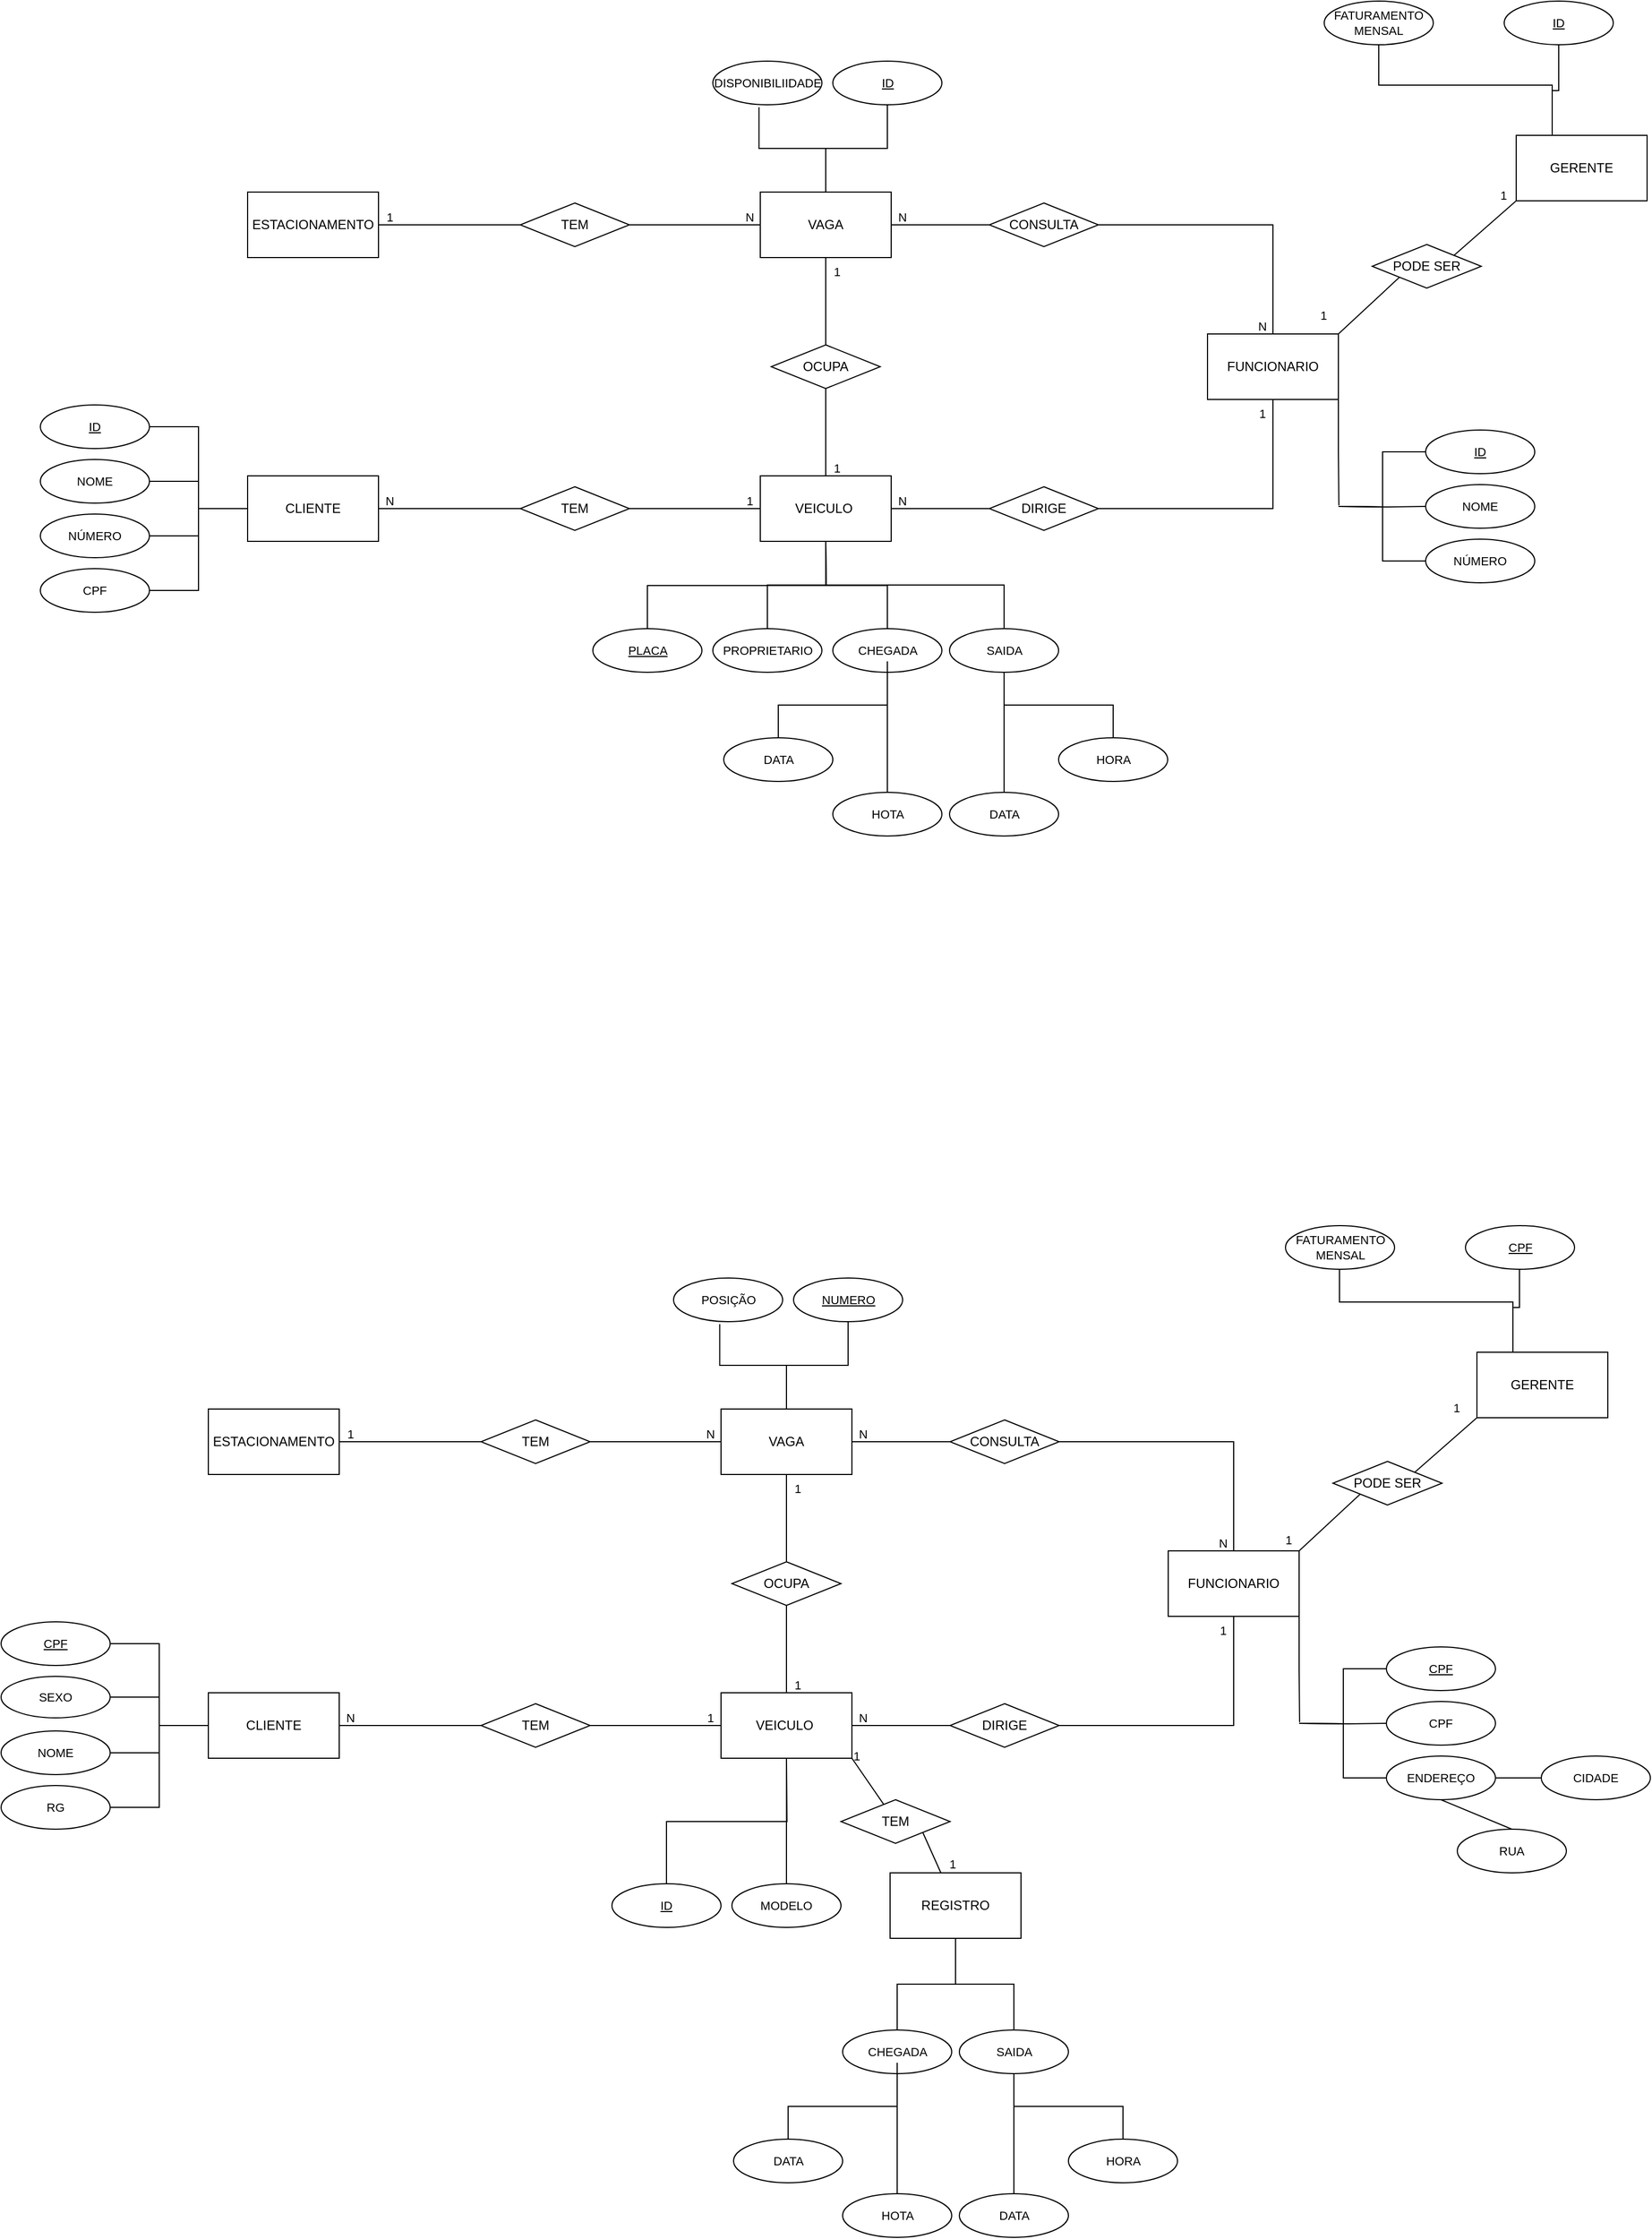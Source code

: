 <mxfile version="21.6.5" type="device">
  <diagram name="Página-1" id="GnavZgZutR4Cmr_DWngg">
    <mxGraphModel dx="1909" dy="1129" grid="1" gridSize="11" guides="1" tooltips="1" connect="1" arrows="1" fold="1" page="1" pageScale="1" pageWidth="1654" pageHeight="1169" math="0" shadow="0">
      <root>
        <mxCell id="0" />
        <mxCell id="1" parent="0" />
        <mxCell id="G4NPPSlctF6GQNJt1KWF-38" style="edgeStyle=orthogonalEdgeStyle;shape=connector;rounded=0;orthogonalLoop=1;jettySize=auto;html=1;labelBackgroundColor=default;strokeColor=default;fontFamily=Helvetica;fontSize=11;fontColor=default;endArrow=none;endFill=0;" edge="1" parent="1" source="G4NPPSlctF6GQNJt1KWF-1" target="G4NPPSlctF6GQNJt1KWF-8">
          <mxGeometry relative="1" as="geometry" />
        </mxCell>
        <mxCell id="G4NPPSlctF6GQNJt1KWF-1" value="ESTACIONAMENTO" style="rounded=0;whiteSpace=wrap;html=1;" vertex="1" parent="1">
          <mxGeometry x="280" y="351" width="120" height="60" as="geometry" />
        </mxCell>
        <mxCell id="G4NPPSlctF6GQNJt1KWF-39" style="edgeStyle=orthogonalEdgeStyle;shape=connector;rounded=0;orthogonalLoop=1;jettySize=auto;html=1;entryX=0.8;entryY=0.5;entryDx=0;entryDy=0;entryPerimeter=0;labelBackgroundColor=default;strokeColor=default;fontFamily=Helvetica;fontSize=11;fontColor=default;endArrow=none;endFill=0;" edge="1" parent="1" source="G4NPPSlctF6GQNJt1KWF-2" target="G4NPPSlctF6GQNJt1KWF-8">
          <mxGeometry relative="1" as="geometry" />
        </mxCell>
        <mxCell id="G4NPPSlctF6GQNJt1KWF-40" style="edgeStyle=orthogonalEdgeStyle;shape=connector;rounded=0;orthogonalLoop=1;jettySize=auto;html=1;labelBackgroundColor=default;strokeColor=default;fontFamily=Helvetica;fontSize=11;fontColor=default;endArrow=none;endFill=0;" edge="1" parent="1" source="G4NPPSlctF6GQNJt1KWF-2" target="G4NPPSlctF6GQNJt1KWF-20">
          <mxGeometry relative="1" as="geometry" />
        </mxCell>
        <mxCell id="G4NPPSlctF6GQNJt1KWF-61" style="edgeStyle=orthogonalEdgeStyle;shape=connector;rounded=0;orthogonalLoop=1;jettySize=auto;html=1;exitX=0.5;exitY=0;exitDx=0;exitDy=0;entryX=0.5;entryY=1;entryDx=0;entryDy=0;labelBackgroundColor=default;strokeColor=default;fontFamily=Helvetica;fontSize=11;fontColor=default;endArrow=none;endFill=0;" edge="1" parent="1" source="G4NPPSlctF6GQNJt1KWF-2" target="G4NPPSlctF6GQNJt1KWF-24">
          <mxGeometry relative="1" as="geometry" />
        </mxCell>
        <mxCell id="G4NPPSlctF6GQNJt1KWF-62" style="edgeStyle=orthogonalEdgeStyle;shape=connector;rounded=0;orthogonalLoop=1;jettySize=auto;html=1;exitX=0.5;exitY=0;exitDx=0;exitDy=0;entryX=0.423;entryY=1.055;entryDx=0;entryDy=0;entryPerimeter=0;labelBackgroundColor=default;strokeColor=default;fontFamily=Helvetica;fontSize=11;fontColor=default;endArrow=none;endFill=0;" edge="1" parent="1" source="G4NPPSlctF6GQNJt1KWF-2" target="G4NPPSlctF6GQNJt1KWF-21">
          <mxGeometry relative="1" as="geometry" />
        </mxCell>
        <mxCell id="G4NPPSlctF6GQNJt1KWF-2" value="VAGA" style="rounded=0;whiteSpace=wrap;html=1;" vertex="1" parent="1">
          <mxGeometry x="750" y="351" width="120" height="60" as="geometry" />
        </mxCell>
        <mxCell id="G4NPPSlctF6GQNJt1KWF-42" style="edgeStyle=orthogonalEdgeStyle;shape=connector;rounded=0;orthogonalLoop=1;jettySize=auto;html=1;labelBackgroundColor=default;strokeColor=default;fontFamily=Helvetica;fontSize=11;fontColor=default;endArrow=none;endFill=0;" edge="1" parent="1" source="G4NPPSlctF6GQNJt1KWF-3" target="G4NPPSlctF6GQNJt1KWF-17">
          <mxGeometry relative="1" as="geometry" />
        </mxCell>
        <mxCell id="G4NPPSlctF6GQNJt1KWF-43" style="edgeStyle=orthogonalEdgeStyle;shape=connector;rounded=0;orthogonalLoop=1;jettySize=auto;html=1;labelBackgroundColor=default;strokeColor=default;fontFamily=Helvetica;fontSize=11;fontColor=default;endArrow=none;endFill=0;" edge="1" parent="1" source="G4NPPSlctF6GQNJt1KWF-3" target="G4NPPSlctF6GQNJt1KWF-19">
          <mxGeometry relative="1" as="geometry" />
        </mxCell>
        <mxCell id="G4NPPSlctF6GQNJt1KWF-45" style="edgeStyle=orthogonalEdgeStyle;shape=connector;rounded=0;orthogonalLoop=1;jettySize=auto;html=1;labelBackgroundColor=default;strokeColor=default;fontFamily=Helvetica;fontSize=11;fontColor=default;endArrow=none;endFill=0;" edge="1" parent="1" source="G4NPPSlctF6GQNJt1KWF-3" target="G4NPPSlctF6GQNJt1KWF-18">
          <mxGeometry relative="1" as="geometry" />
        </mxCell>
        <mxCell id="G4NPPSlctF6GQNJt1KWF-54" style="edgeStyle=orthogonalEdgeStyle;shape=connector;rounded=0;orthogonalLoop=1;jettySize=auto;html=1;labelBackgroundColor=default;strokeColor=default;fontFamily=Helvetica;fontSize=11;fontColor=default;endArrow=none;endFill=0;" edge="1" parent="1" source="G4NPPSlctF6GQNJt1KWF-3" target="G4NPPSlctF6GQNJt1KWF-29">
          <mxGeometry relative="1" as="geometry" />
        </mxCell>
        <mxCell id="G4NPPSlctF6GQNJt1KWF-3" value="VEICULO&amp;nbsp;" style="rounded=0;whiteSpace=wrap;html=1;" vertex="1" parent="1">
          <mxGeometry x="750" y="611" width="120" height="60" as="geometry" />
        </mxCell>
        <mxCell id="G4NPPSlctF6GQNJt1KWF-51" style="edgeStyle=orthogonalEdgeStyle;shape=connector;rounded=0;orthogonalLoop=1;jettySize=auto;html=1;exitX=0;exitY=0.5;exitDx=0;exitDy=0;entryX=1;entryY=0.5;entryDx=0;entryDy=0;labelBackgroundColor=default;strokeColor=default;fontFamily=Helvetica;fontSize=11;fontColor=default;endArrow=none;endFill=0;" edge="1" parent="1" source="G4NPPSlctF6GQNJt1KWF-4" target="G4NPPSlctF6GQNJt1KWF-33">
          <mxGeometry relative="1" as="geometry" />
        </mxCell>
        <mxCell id="G4NPPSlctF6GQNJt1KWF-4" value="CLIENTE" style="rounded=0;whiteSpace=wrap;html=1;" vertex="1" parent="1">
          <mxGeometry x="280" y="611" width="120" height="60" as="geometry" />
        </mxCell>
        <mxCell id="G4NPPSlctF6GQNJt1KWF-58" style="edgeStyle=orthogonalEdgeStyle;shape=connector;rounded=0;orthogonalLoop=1;jettySize=auto;html=1;entryX=0;entryY=0.5;entryDx=0;entryDy=0;labelBackgroundColor=default;strokeColor=default;fontFamily=Helvetica;fontSize=11;fontColor=default;endArrow=none;endFill=0;" edge="1" parent="1" target="G4NPPSlctF6GQNJt1KWF-25">
          <mxGeometry relative="1" as="geometry">
            <mxPoint x="1280" y="639" as="sourcePoint" />
          </mxGeometry>
        </mxCell>
        <mxCell id="G4NPPSlctF6GQNJt1KWF-59" style="edgeStyle=orthogonalEdgeStyle;shape=connector;rounded=0;orthogonalLoop=1;jettySize=auto;html=1;entryX=0;entryY=0.5;entryDx=0;entryDy=0;labelBackgroundColor=default;strokeColor=default;fontFamily=Helvetica;fontSize=11;fontColor=default;endArrow=none;endFill=0;" edge="1" parent="1" target="G4NPPSlctF6GQNJt1KWF-27">
          <mxGeometry relative="1" as="geometry">
            <mxPoint x="1280" y="639" as="sourcePoint" />
          </mxGeometry>
        </mxCell>
        <mxCell id="G4NPPSlctF6GQNJt1KWF-60" style="edgeStyle=orthogonalEdgeStyle;shape=connector;rounded=0;orthogonalLoop=1;jettySize=auto;html=1;labelBackgroundColor=default;strokeColor=default;fontFamily=Helvetica;fontSize=11;fontColor=default;endArrow=none;endFill=0;" edge="1" parent="1" target="G4NPPSlctF6GQNJt1KWF-26">
          <mxGeometry relative="1" as="geometry">
            <mxPoint x="1289" y="639" as="sourcePoint" />
          </mxGeometry>
        </mxCell>
        <mxCell id="G4NPPSlctF6GQNJt1KWF-87" style="edgeStyle=orthogonalEdgeStyle;shape=connector;rounded=0;orthogonalLoop=1;jettySize=auto;html=1;exitX=1;exitY=1;exitDx=0;exitDy=0;labelBackgroundColor=default;strokeColor=default;fontFamily=Helvetica;fontSize=11;fontColor=default;endArrow=none;endFill=0;" edge="1" parent="1" source="G4NPPSlctF6GQNJt1KWF-5">
          <mxGeometry relative="1" as="geometry">
            <mxPoint x="1280.444" y="638" as="targetPoint" />
          </mxGeometry>
        </mxCell>
        <mxCell id="G4NPPSlctF6GQNJt1KWF-5" value="FUNCIONARIO" style="rounded=0;whiteSpace=wrap;html=1;" vertex="1" parent="1">
          <mxGeometry x="1160" y="481" width="120" height="60" as="geometry" />
        </mxCell>
        <mxCell id="G4NPPSlctF6GQNJt1KWF-8" value="TEM" style="rhombus;whiteSpace=wrap;html=1;" vertex="1" parent="1">
          <mxGeometry x="530" y="361" width="100" height="40" as="geometry" />
        </mxCell>
        <mxCell id="G4NPPSlctF6GQNJt1KWF-41" style="edgeStyle=orthogonalEdgeStyle;shape=connector;rounded=0;orthogonalLoop=1;jettySize=auto;html=1;labelBackgroundColor=default;strokeColor=default;fontFamily=Helvetica;fontSize=11;fontColor=default;endArrow=none;endFill=0;" edge="1" parent="1" source="G4NPPSlctF6GQNJt1KWF-17">
          <mxGeometry relative="1" as="geometry">
            <mxPoint x="810" y="411" as="targetPoint" />
          </mxGeometry>
        </mxCell>
        <mxCell id="G4NPPSlctF6GQNJt1KWF-17" value="OCUPA" style="rhombus;whiteSpace=wrap;html=1;" vertex="1" parent="1">
          <mxGeometry x="760" y="491" width="100" height="40" as="geometry" />
        </mxCell>
        <mxCell id="G4NPPSlctF6GQNJt1KWF-46" style="edgeStyle=orthogonalEdgeStyle;shape=connector;rounded=0;orthogonalLoop=1;jettySize=auto;html=1;labelBackgroundColor=default;strokeColor=default;fontFamily=Helvetica;fontSize=11;fontColor=default;endArrow=none;endFill=0;" edge="1" parent="1" source="G4NPPSlctF6GQNJt1KWF-18" target="G4NPPSlctF6GQNJt1KWF-4">
          <mxGeometry relative="1" as="geometry" />
        </mxCell>
        <mxCell id="G4NPPSlctF6GQNJt1KWF-18" value="TEM" style="rhombus;whiteSpace=wrap;html=1;" vertex="1" parent="1">
          <mxGeometry x="530" y="621" width="100" height="40" as="geometry" />
        </mxCell>
        <mxCell id="G4NPPSlctF6GQNJt1KWF-53" style="edgeStyle=orthogonalEdgeStyle;shape=connector;rounded=0;orthogonalLoop=1;jettySize=auto;html=1;labelBackgroundColor=default;strokeColor=default;fontFamily=Helvetica;fontSize=11;fontColor=default;endArrow=none;endFill=0;" edge="1" parent="1" source="G4NPPSlctF6GQNJt1KWF-19" target="G4NPPSlctF6GQNJt1KWF-5">
          <mxGeometry relative="1" as="geometry" />
        </mxCell>
        <mxCell id="G4NPPSlctF6GQNJt1KWF-19" value="DIRIGE" style="rhombus;whiteSpace=wrap;html=1;" vertex="1" parent="1">
          <mxGeometry x="960" y="621" width="100" height="40" as="geometry" />
        </mxCell>
        <mxCell id="G4NPPSlctF6GQNJt1KWF-52" style="edgeStyle=orthogonalEdgeStyle;shape=connector;rounded=0;orthogonalLoop=1;jettySize=auto;html=1;labelBackgroundColor=default;strokeColor=default;fontFamily=Helvetica;fontSize=11;fontColor=default;endArrow=none;endFill=0;" edge="1" parent="1" source="G4NPPSlctF6GQNJt1KWF-20" target="G4NPPSlctF6GQNJt1KWF-5">
          <mxGeometry relative="1" as="geometry">
            <Array as="points">
              <mxPoint x="1220" y="381" />
            </Array>
          </mxGeometry>
        </mxCell>
        <mxCell id="G4NPPSlctF6GQNJt1KWF-20" value="CONSULTA" style="rhombus;whiteSpace=wrap;html=1;" vertex="1" parent="1">
          <mxGeometry x="960" y="361" width="100" height="40" as="geometry" />
        </mxCell>
        <mxCell id="G4NPPSlctF6GQNJt1KWF-21" value="DISPONIBILIIDADE" style="ellipse;whiteSpace=wrap;html=1;fontFamily=Helvetica;fontSize=11;fontColor=default;" vertex="1" parent="1">
          <mxGeometry x="706.5" y="231" width="100" height="40" as="geometry" />
        </mxCell>
        <mxCell id="G4NPPSlctF6GQNJt1KWF-55" style="edgeStyle=orthogonalEdgeStyle;shape=connector;rounded=0;orthogonalLoop=1;jettySize=auto;html=1;exitX=0.5;exitY=0;exitDx=0;exitDy=0;labelBackgroundColor=default;strokeColor=default;fontFamily=Helvetica;fontSize=11;fontColor=default;endArrow=none;endFill=0;" edge="1" parent="1" source="G4NPPSlctF6GQNJt1KWF-22">
          <mxGeometry relative="1" as="geometry">
            <mxPoint x="810" y="671" as="targetPoint" />
          </mxGeometry>
        </mxCell>
        <mxCell id="G4NPPSlctF6GQNJt1KWF-22" value="CHEGADA" style="ellipse;whiteSpace=wrap;html=1;fontFamily=Helvetica;fontSize=11;fontColor=default;" vertex="1" parent="1">
          <mxGeometry x="816.5" y="751" width="100" height="40" as="geometry" />
        </mxCell>
        <mxCell id="G4NPPSlctF6GQNJt1KWF-56" style="edgeStyle=orthogonalEdgeStyle;shape=connector;rounded=0;orthogonalLoop=1;jettySize=auto;html=1;exitX=0.5;exitY=0;exitDx=0;exitDy=0;entryX=0.5;entryY=1;entryDx=0;entryDy=0;labelBackgroundColor=default;strokeColor=default;fontFamily=Helvetica;fontSize=11;fontColor=default;endArrow=none;endFill=0;" edge="1" parent="1" source="G4NPPSlctF6GQNJt1KWF-23" target="G4NPPSlctF6GQNJt1KWF-3">
          <mxGeometry relative="1" as="geometry" />
        </mxCell>
        <mxCell id="G4NPPSlctF6GQNJt1KWF-23" value="SAIDA" style="ellipse;whiteSpace=wrap;html=1;fontFamily=Helvetica;fontSize=11;fontColor=default;" vertex="1" parent="1">
          <mxGeometry x="923.5" y="751" width="100" height="40" as="geometry" />
        </mxCell>
        <mxCell id="G4NPPSlctF6GQNJt1KWF-24" value="ID" style="ellipse;whiteSpace=wrap;html=1;fontFamily=Helvetica;fontSize=11;fontColor=default;gradientColor=none;shadow=0;fontStyle=4" vertex="1" parent="1">
          <mxGeometry x="816.5" y="231" width="100" height="40" as="geometry" />
        </mxCell>
        <mxCell id="G4NPPSlctF6GQNJt1KWF-25" value="ID" style="ellipse;whiteSpace=wrap;html=1;fontFamily=Helvetica;fontSize=11;fontColor=default;fontStyle=4" vertex="1" parent="1">
          <mxGeometry x="1360" y="569" width="100" height="40" as="geometry" />
        </mxCell>
        <mxCell id="G4NPPSlctF6GQNJt1KWF-26" value="NOME" style="ellipse;whiteSpace=wrap;html=1;fontFamily=Helvetica;fontSize=11;fontColor=default;" vertex="1" parent="1">
          <mxGeometry x="1360" y="619" width="100" height="40" as="geometry" />
        </mxCell>
        <mxCell id="G4NPPSlctF6GQNJt1KWF-27" value="NÚMERO" style="ellipse;whiteSpace=wrap;html=1;fontFamily=Helvetica;fontSize=11;fontColor=default;" vertex="1" parent="1">
          <mxGeometry x="1360" y="669" width="100" height="40" as="geometry" />
        </mxCell>
        <mxCell id="G4NPPSlctF6GQNJt1KWF-57" style="edgeStyle=orthogonalEdgeStyle;shape=connector;rounded=0;orthogonalLoop=1;jettySize=auto;html=1;exitX=0.5;exitY=0;exitDx=0;exitDy=0;labelBackgroundColor=default;strokeColor=default;fontFamily=Helvetica;fontSize=11;fontColor=default;endArrow=none;endFill=0;" edge="1" parent="1" source="G4NPPSlctF6GQNJt1KWF-28">
          <mxGeometry relative="1" as="geometry">
            <mxPoint x="810" y="671" as="targetPoint" />
          </mxGeometry>
        </mxCell>
        <mxCell id="G4NPPSlctF6GQNJt1KWF-28" value="PLACA" style="ellipse;whiteSpace=wrap;html=1;fontFamily=Helvetica;fontSize=11;fontColor=default;fontStyle=4" vertex="1" parent="1">
          <mxGeometry x="596.5" y="751" width="100" height="40" as="geometry" />
        </mxCell>
        <mxCell id="G4NPPSlctF6GQNJt1KWF-29" value="PROPRIETARIO" style="ellipse;whiteSpace=wrap;html=1;fontFamily=Helvetica;fontSize=11;fontColor=default;" vertex="1" parent="1">
          <mxGeometry x="706.5" y="751" width="100" height="40" as="geometry" />
        </mxCell>
        <mxCell id="G4NPPSlctF6GQNJt1KWF-47" style="edgeStyle=orthogonalEdgeStyle;shape=connector;rounded=0;orthogonalLoop=1;jettySize=auto;html=1;entryX=0;entryY=0.5;entryDx=0;entryDy=0;labelBackgroundColor=default;strokeColor=default;fontFamily=Helvetica;fontSize=11;fontColor=default;endArrow=none;endFill=0;" edge="1" parent="1" source="G4NPPSlctF6GQNJt1KWF-30" target="G4NPPSlctF6GQNJt1KWF-4">
          <mxGeometry relative="1" as="geometry" />
        </mxCell>
        <mxCell id="G4NPPSlctF6GQNJt1KWF-30" value="ID" style="ellipse;whiteSpace=wrap;html=1;fontFamily=Helvetica;fontSize=11;fontColor=default;fontStyle=4" vertex="1" parent="1">
          <mxGeometry x="90" y="546" width="100" height="40" as="geometry" />
        </mxCell>
        <mxCell id="G4NPPSlctF6GQNJt1KWF-48" style="edgeStyle=orthogonalEdgeStyle;shape=connector;rounded=0;orthogonalLoop=1;jettySize=auto;html=1;labelBackgroundColor=default;strokeColor=default;fontFamily=Helvetica;fontSize=11;fontColor=default;endArrow=none;endFill=0;" edge="1" parent="1" source="G4NPPSlctF6GQNJt1KWF-31" target="G4NPPSlctF6GQNJt1KWF-4">
          <mxGeometry relative="1" as="geometry" />
        </mxCell>
        <mxCell id="G4NPPSlctF6GQNJt1KWF-31" value="NOME" style="ellipse;whiteSpace=wrap;html=1;fontFamily=Helvetica;fontSize=11;fontColor=default;" vertex="1" parent="1">
          <mxGeometry x="90" y="596" width="100" height="40" as="geometry" />
        </mxCell>
        <mxCell id="G4NPPSlctF6GQNJt1KWF-49" style="edgeStyle=orthogonalEdgeStyle;shape=connector;rounded=0;orthogonalLoop=1;jettySize=auto;html=1;labelBackgroundColor=default;strokeColor=default;fontFamily=Helvetica;fontSize=11;fontColor=default;endArrow=none;endFill=0;" edge="1" parent="1" source="G4NPPSlctF6GQNJt1KWF-32" target="G4NPPSlctF6GQNJt1KWF-4">
          <mxGeometry relative="1" as="geometry" />
        </mxCell>
        <mxCell id="G4NPPSlctF6GQNJt1KWF-32" value="NÚMERO" style="ellipse;whiteSpace=wrap;html=1;fontFamily=Helvetica;fontSize=11;fontColor=default;" vertex="1" parent="1">
          <mxGeometry x="90" y="646" width="100" height="40" as="geometry" />
        </mxCell>
        <mxCell id="G4NPPSlctF6GQNJt1KWF-33" value="CPF" style="ellipse;whiteSpace=wrap;html=1;fontFamily=Helvetica;fontSize=11;fontColor=default;" vertex="1" parent="1">
          <mxGeometry x="90" y="696" width="100" height="40" as="geometry" />
        </mxCell>
        <mxCell id="G4NPPSlctF6GQNJt1KWF-67" value="1" style="text;html=1;align=center;verticalAlign=middle;resizable=0;points=[];autosize=1;strokeColor=none;fillColor=none;fontSize=11;fontFamily=Helvetica;fontColor=default;" vertex="1" parent="1">
          <mxGeometry x="395" y="359" width="30" height="30" as="geometry" />
        </mxCell>
        <mxCell id="G4NPPSlctF6GQNJt1KWF-68" value="N" style="text;html=1;align=center;verticalAlign=middle;resizable=0;points=[];autosize=1;strokeColor=none;fillColor=none;fontSize=11;fontFamily=Helvetica;fontColor=default;" vertex="1" parent="1">
          <mxGeometry x="725" y="359" width="30" height="30" as="geometry" />
        </mxCell>
        <mxCell id="G4NPPSlctF6GQNJt1KWF-69" value="N" style="text;html=1;align=center;verticalAlign=middle;resizable=0;points=[];autosize=1;strokeColor=none;fillColor=none;fontSize=11;fontFamily=Helvetica;fontColor=default;" vertex="1" parent="1">
          <mxGeometry x="865" y="359" width="30" height="30" as="geometry" />
        </mxCell>
        <mxCell id="G4NPPSlctF6GQNJt1KWF-70" value="N" style="text;html=1;align=center;verticalAlign=middle;resizable=0;points=[];autosize=1;strokeColor=none;fillColor=none;fontSize=11;fontFamily=Helvetica;fontColor=default;" vertex="1" parent="1">
          <mxGeometry x="1195" y="459" width="30" height="30" as="geometry" />
        </mxCell>
        <mxCell id="G4NPPSlctF6GQNJt1KWF-71" value="N" style="text;html=1;align=center;verticalAlign=middle;resizable=0;points=[];autosize=1;strokeColor=none;fillColor=none;fontSize=11;fontFamily=Helvetica;fontColor=default;" vertex="1" parent="1">
          <mxGeometry x="865" y="619" width="30" height="30" as="geometry" />
        </mxCell>
        <mxCell id="G4NPPSlctF6GQNJt1KWF-72" value="1" style="text;html=1;align=center;verticalAlign=middle;resizable=0;points=[];autosize=1;strokeColor=none;fillColor=none;fontSize=11;fontFamily=Helvetica;fontColor=default;" vertex="1" parent="1">
          <mxGeometry x="1195" y="539" width="30" height="30" as="geometry" />
        </mxCell>
        <mxCell id="G4NPPSlctF6GQNJt1KWF-73" value="N" style="text;html=1;align=center;verticalAlign=middle;resizable=0;points=[];autosize=1;strokeColor=none;fillColor=none;fontSize=11;fontFamily=Helvetica;fontColor=default;" vertex="1" parent="1">
          <mxGeometry x="395" y="619" width="30" height="30" as="geometry" />
        </mxCell>
        <mxCell id="G4NPPSlctF6GQNJt1KWF-74" value="1" style="text;html=1;align=center;verticalAlign=middle;resizable=0;points=[];autosize=1;strokeColor=none;fillColor=none;fontSize=11;fontFamily=Helvetica;fontColor=default;" vertex="1" parent="1">
          <mxGeometry x="725" y="619" width="30" height="30" as="geometry" />
        </mxCell>
        <mxCell id="G4NPPSlctF6GQNJt1KWF-81" style="edgeStyle=orthogonalEdgeStyle;shape=connector;rounded=0;orthogonalLoop=1;jettySize=auto;html=1;labelBackgroundColor=default;strokeColor=default;fontFamily=Helvetica;fontSize=11;fontColor=default;endArrow=none;endFill=0;" edge="1" parent="1" source="G4NPPSlctF6GQNJt1KWF-76">
          <mxGeometry relative="1" as="geometry">
            <mxPoint x="866.5" y="781" as="targetPoint" />
          </mxGeometry>
        </mxCell>
        <mxCell id="G4NPPSlctF6GQNJt1KWF-76" value="HOTA" style="ellipse;whiteSpace=wrap;html=1;fontFamily=Helvetica;fontSize=11;fontColor=default;" vertex="1" parent="1">
          <mxGeometry x="816.5" y="901" width="100" height="40" as="geometry" />
        </mxCell>
        <mxCell id="G4NPPSlctF6GQNJt1KWF-80" style="edgeStyle=orthogonalEdgeStyle;shape=connector;rounded=0;orthogonalLoop=1;jettySize=auto;html=1;labelBackgroundColor=default;strokeColor=default;fontFamily=Helvetica;fontSize=11;fontColor=default;endArrow=none;endFill=0;" edge="1" parent="1" source="G4NPPSlctF6GQNJt1KWF-77" target="G4NPPSlctF6GQNJt1KWF-22">
          <mxGeometry relative="1" as="geometry" />
        </mxCell>
        <mxCell id="G4NPPSlctF6GQNJt1KWF-77" value="DATA" style="ellipse;whiteSpace=wrap;html=1;fontFamily=Helvetica;fontSize=11;fontColor=default;" vertex="1" parent="1">
          <mxGeometry x="716.5" y="851" width="100" height="40" as="geometry" />
        </mxCell>
        <mxCell id="G4NPPSlctF6GQNJt1KWF-83" style="edgeStyle=orthogonalEdgeStyle;shape=connector;rounded=0;orthogonalLoop=1;jettySize=auto;html=1;labelBackgroundColor=default;strokeColor=default;fontFamily=Helvetica;fontSize=11;fontColor=default;endArrow=none;endFill=0;" edge="1" parent="1" source="G4NPPSlctF6GQNJt1KWF-78" target="G4NPPSlctF6GQNJt1KWF-23">
          <mxGeometry relative="1" as="geometry" />
        </mxCell>
        <mxCell id="G4NPPSlctF6GQNJt1KWF-78" value="DATA" style="ellipse;whiteSpace=wrap;html=1;fontFamily=Helvetica;fontSize=11;fontColor=default;" vertex="1" parent="1">
          <mxGeometry x="923.5" y="901" width="100" height="40" as="geometry" />
        </mxCell>
        <mxCell id="G4NPPSlctF6GQNJt1KWF-82" style="edgeStyle=orthogonalEdgeStyle;shape=connector;rounded=0;orthogonalLoop=1;jettySize=auto;html=1;entryX=0.5;entryY=1;entryDx=0;entryDy=0;labelBackgroundColor=default;strokeColor=default;fontFamily=Helvetica;fontSize=11;fontColor=default;endArrow=none;endFill=0;" edge="1" parent="1" source="G4NPPSlctF6GQNJt1KWF-79" target="G4NPPSlctF6GQNJt1KWF-23">
          <mxGeometry relative="1" as="geometry" />
        </mxCell>
        <mxCell id="G4NPPSlctF6GQNJt1KWF-79" value="HORA" style="ellipse;whiteSpace=wrap;html=1;fontFamily=Helvetica;fontSize=11;fontColor=default;" vertex="1" parent="1">
          <mxGeometry x="1023.5" y="851" width="100" height="40" as="geometry" />
        </mxCell>
        <mxCell id="G4NPPSlctF6GQNJt1KWF-84" value="1" style="text;html=1;align=center;verticalAlign=middle;resizable=0;points=[];autosize=1;strokeColor=none;fillColor=none;fontSize=11;fontFamily=Helvetica;fontColor=default;" vertex="1" parent="1">
          <mxGeometry x="805" y="409" width="30" height="30" as="geometry" />
        </mxCell>
        <mxCell id="G4NPPSlctF6GQNJt1KWF-85" value="1" style="text;html=1;align=center;verticalAlign=middle;resizable=0;points=[];autosize=1;strokeColor=none;fillColor=none;fontSize=11;fontFamily=Helvetica;fontColor=default;" vertex="1" parent="1">
          <mxGeometry x="805" y="589" width="30" height="30" as="geometry" />
        </mxCell>
        <mxCell id="G4NPPSlctF6GQNJt1KWF-90" style="shape=connector;rounded=0;orthogonalLoop=1;jettySize=auto;html=1;exitX=0;exitY=1;exitDx=0;exitDy=0;entryX=1;entryY=0;entryDx=0;entryDy=0;labelBackgroundColor=default;strokeColor=default;fontFamily=Helvetica;fontSize=11;fontColor=default;endArrow=none;endFill=0;" edge="1" parent="1" source="G4NPPSlctF6GQNJt1KWF-88" target="G4NPPSlctF6GQNJt1KWF-89">
          <mxGeometry relative="1" as="geometry" />
        </mxCell>
        <mxCell id="G4NPPSlctF6GQNJt1KWF-88" value="GERENTE" style="rounded=0;whiteSpace=wrap;html=1;" vertex="1" parent="1">
          <mxGeometry x="1443" y="299" width="120" height="60" as="geometry" />
        </mxCell>
        <mxCell id="G4NPPSlctF6GQNJt1KWF-91" style="shape=connector;rounded=0;orthogonalLoop=1;jettySize=auto;html=1;exitX=0;exitY=1;exitDx=0;exitDy=0;entryX=1;entryY=0;entryDx=0;entryDy=0;labelBackgroundColor=default;strokeColor=default;fontFamily=Helvetica;fontSize=11;fontColor=default;endArrow=none;endFill=0;" edge="1" parent="1" source="G4NPPSlctF6GQNJt1KWF-89" target="G4NPPSlctF6GQNJt1KWF-5">
          <mxGeometry relative="1" as="geometry" />
        </mxCell>
        <mxCell id="G4NPPSlctF6GQNJt1KWF-89" value="PODE SER" style="rhombus;whiteSpace=wrap;html=1;" vertex="1" parent="1">
          <mxGeometry x="1311" y="399" width="100" height="40" as="geometry" />
        </mxCell>
        <mxCell id="G4NPPSlctF6GQNJt1KWF-95" style="edgeStyle=orthogonalEdgeStyle;shape=connector;rounded=0;orthogonalLoop=1;jettySize=auto;html=1;labelBackgroundColor=default;strokeColor=default;fontFamily=Helvetica;fontSize=11;fontColor=default;endArrow=none;endFill=0;" edge="1" parent="1" source="G4NPPSlctF6GQNJt1KWF-92" target="G4NPPSlctF6GQNJt1KWF-88">
          <mxGeometry relative="1" as="geometry">
            <Array as="points">
              <mxPoint x="1317" y="253" />
              <mxPoint x="1476" y="253" />
            </Array>
          </mxGeometry>
        </mxCell>
        <mxCell id="G4NPPSlctF6GQNJt1KWF-92" value="FATURAMENTO MENSAL" style="ellipse;whiteSpace=wrap;html=1;fontFamily=Helvetica;fontSize=11;fontColor=default;" vertex="1" parent="1">
          <mxGeometry x="1267" y="176" width="100" height="40" as="geometry" />
        </mxCell>
        <mxCell id="G4NPPSlctF6GQNJt1KWF-94" style="edgeStyle=orthogonalEdgeStyle;shape=connector;rounded=0;orthogonalLoop=1;jettySize=auto;html=1;labelBackgroundColor=default;strokeColor=default;fontFamily=Helvetica;fontSize=11;fontColor=default;endArrow=none;endFill=0;" edge="1" parent="1" source="G4NPPSlctF6GQNJt1KWF-93" target="G4NPPSlctF6GQNJt1KWF-88">
          <mxGeometry relative="1" as="geometry">
            <Array as="points">
              <mxPoint x="1482" y="258" />
              <mxPoint x="1476" y="258" />
            </Array>
          </mxGeometry>
        </mxCell>
        <mxCell id="G4NPPSlctF6GQNJt1KWF-93" value="ID" style="ellipse;whiteSpace=wrap;html=1;fontFamily=Helvetica;fontSize=11;fontColor=default;fontStyle=4" vertex="1" parent="1">
          <mxGeometry x="1432" y="176" width="100" height="40" as="geometry" />
        </mxCell>
        <mxCell id="G4NPPSlctF6GQNJt1KWF-97" style="edgeStyle=orthogonalEdgeStyle;shape=connector;rounded=0;orthogonalLoop=1;jettySize=auto;html=1;labelBackgroundColor=default;strokeColor=default;fontFamily=Helvetica;fontSize=11;fontColor=default;endArrow=none;endFill=0;" edge="1" source="G4NPPSlctF6GQNJt1KWF-98" target="G4NPPSlctF6GQNJt1KWF-116" parent="1">
          <mxGeometry relative="1" as="geometry" />
        </mxCell>
        <mxCell id="G4NPPSlctF6GQNJt1KWF-98" value="ESTACIONAMENTO" style="rounded=0;whiteSpace=wrap;html=1;" vertex="1" parent="1">
          <mxGeometry x="244" y="1466" width="120" height="60" as="geometry" />
        </mxCell>
        <mxCell id="G4NPPSlctF6GQNJt1KWF-99" style="edgeStyle=orthogonalEdgeStyle;shape=connector;rounded=0;orthogonalLoop=1;jettySize=auto;html=1;entryX=0.8;entryY=0.5;entryDx=0;entryDy=0;entryPerimeter=0;labelBackgroundColor=default;strokeColor=default;fontFamily=Helvetica;fontSize=11;fontColor=default;endArrow=none;endFill=0;" edge="1" source="G4NPPSlctF6GQNJt1KWF-103" target="G4NPPSlctF6GQNJt1KWF-116" parent="1">
          <mxGeometry relative="1" as="geometry" />
        </mxCell>
        <mxCell id="G4NPPSlctF6GQNJt1KWF-100" style="edgeStyle=orthogonalEdgeStyle;shape=connector;rounded=0;orthogonalLoop=1;jettySize=auto;html=1;labelBackgroundColor=default;strokeColor=default;fontFamily=Helvetica;fontSize=11;fontColor=default;endArrow=none;endFill=0;" edge="1" source="G4NPPSlctF6GQNJt1KWF-103" target="G4NPPSlctF6GQNJt1KWF-124" parent="1">
          <mxGeometry relative="1" as="geometry" />
        </mxCell>
        <mxCell id="G4NPPSlctF6GQNJt1KWF-101" style="edgeStyle=orthogonalEdgeStyle;shape=connector;rounded=0;orthogonalLoop=1;jettySize=auto;html=1;exitX=0.5;exitY=0;exitDx=0;exitDy=0;entryX=0.5;entryY=1;entryDx=0;entryDy=0;labelBackgroundColor=default;strokeColor=default;fontFamily=Helvetica;fontSize=11;fontColor=default;endArrow=none;endFill=0;" edge="1" source="G4NPPSlctF6GQNJt1KWF-103" target="G4NPPSlctF6GQNJt1KWF-130" parent="1">
          <mxGeometry relative="1" as="geometry" />
        </mxCell>
        <mxCell id="G4NPPSlctF6GQNJt1KWF-102" style="edgeStyle=orthogonalEdgeStyle;shape=connector;rounded=0;orthogonalLoop=1;jettySize=auto;html=1;exitX=0.5;exitY=0;exitDx=0;exitDy=0;entryX=0.423;entryY=1.055;entryDx=0;entryDy=0;entryPerimeter=0;labelBackgroundColor=default;strokeColor=default;fontFamily=Helvetica;fontSize=11;fontColor=default;endArrow=none;endFill=0;" edge="1" source="G4NPPSlctF6GQNJt1KWF-103" target="G4NPPSlctF6GQNJt1KWF-125" parent="1">
          <mxGeometry relative="1" as="geometry" />
        </mxCell>
        <mxCell id="G4NPPSlctF6GQNJt1KWF-103" value="VAGA" style="rounded=0;whiteSpace=wrap;html=1;" vertex="1" parent="1">
          <mxGeometry x="714" y="1466" width="120" height="60" as="geometry" />
        </mxCell>
        <mxCell id="G4NPPSlctF6GQNJt1KWF-104" style="edgeStyle=orthogonalEdgeStyle;shape=connector;rounded=0;orthogonalLoop=1;jettySize=auto;html=1;labelBackgroundColor=default;strokeColor=default;fontFamily=Helvetica;fontSize=11;fontColor=default;endArrow=none;endFill=0;" edge="1" source="G4NPPSlctF6GQNJt1KWF-108" target="G4NPPSlctF6GQNJt1KWF-118" parent="1">
          <mxGeometry relative="1" as="geometry" />
        </mxCell>
        <mxCell id="G4NPPSlctF6GQNJt1KWF-105" style="edgeStyle=orthogonalEdgeStyle;shape=connector;rounded=0;orthogonalLoop=1;jettySize=auto;html=1;labelBackgroundColor=default;strokeColor=default;fontFamily=Helvetica;fontSize=11;fontColor=default;endArrow=none;endFill=0;" edge="1" source="G4NPPSlctF6GQNJt1KWF-108" target="G4NPPSlctF6GQNJt1KWF-122" parent="1">
          <mxGeometry relative="1" as="geometry" />
        </mxCell>
        <mxCell id="G4NPPSlctF6GQNJt1KWF-106" style="edgeStyle=orthogonalEdgeStyle;shape=connector;rounded=0;orthogonalLoop=1;jettySize=auto;html=1;labelBackgroundColor=default;strokeColor=default;fontFamily=Helvetica;fontSize=11;fontColor=default;endArrow=none;endFill=0;" edge="1" source="G4NPPSlctF6GQNJt1KWF-108" target="G4NPPSlctF6GQNJt1KWF-120" parent="1">
          <mxGeometry relative="1" as="geometry" />
        </mxCell>
        <mxCell id="G4NPPSlctF6GQNJt1KWF-107" style="edgeStyle=orthogonalEdgeStyle;shape=connector;rounded=0;orthogonalLoop=1;jettySize=auto;html=1;labelBackgroundColor=default;strokeColor=default;fontFamily=Helvetica;fontSize=11;fontColor=default;endArrow=none;endFill=0;" edge="1" source="G4NPPSlctF6GQNJt1KWF-108" target="G4NPPSlctF6GQNJt1KWF-136" parent="1">
          <mxGeometry relative="1" as="geometry" />
        </mxCell>
        <mxCell id="G4NPPSlctF6GQNJt1KWF-108" value="VEICULO&amp;nbsp;" style="rounded=0;whiteSpace=wrap;html=1;" vertex="1" parent="1">
          <mxGeometry x="714" y="1726" width="120" height="60" as="geometry" />
        </mxCell>
        <mxCell id="G4NPPSlctF6GQNJt1KWF-109" style="edgeStyle=orthogonalEdgeStyle;shape=connector;rounded=0;orthogonalLoop=1;jettySize=auto;html=1;exitX=0;exitY=0.5;exitDx=0;exitDy=0;entryX=1;entryY=0.5;entryDx=0;entryDy=0;labelBackgroundColor=default;strokeColor=default;fontFamily=Helvetica;fontSize=11;fontColor=default;endArrow=none;endFill=0;" edge="1" source="G4NPPSlctF6GQNJt1KWF-110" target="G4NPPSlctF6GQNJt1KWF-143" parent="1">
          <mxGeometry relative="1" as="geometry" />
        </mxCell>
        <mxCell id="G4NPPSlctF6GQNJt1KWF-110" value="CLIENTE" style="rounded=0;whiteSpace=wrap;html=1;" vertex="1" parent="1">
          <mxGeometry x="244" y="1726" width="120" height="60" as="geometry" />
        </mxCell>
        <mxCell id="G4NPPSlctF6GQNJt1KWF-111" style="edgeStyle=orthogonalEdgeStyle;shape=connector;rounded=0;orthogonalLoop=1;jettySize=auto;html=1;entryX=0;entryY=0.5;entryDx=0;entryDy=0;labelBackgroundColor=default;strokeColor=default;fontFamily=Helvetica;fontSize=11;fontColor=default;endArrow=none;endFill=0;" edge="1" target="G4NPPSlctF6GQNJt1KWF-131" parent="1">
          <mxGeometry relative="1" as="geometry">
            <mxPoint x="1244" y="1754" as="sourcePoint" />
          </mxGeometry>
        </mxCell>
        <mxCell id="G4NPPSlctF6GQNJt1KWF-112" style="edgeStyle=orthogonalEdgeStyle;shape=connector;rounded=0;orthogonalLoop=1;jettySize=auto;html=1;entryX=0;entryY=0.5;entryDx=0;entryDy=0;labelBackgroundColor=default;strokeColor=default;fontFamily=Helvetica;fontSize=11;fontColor=default;endArrow=none;endFill=0;" edge="1" target="G4NPPSlctF6GQNJt1KWF-133" parent="1">
          <mxGeometry relative="1" as="geometry">
            <mxPoint x="1244" y="1754" as="sourcePoint" />
          </mxGeometry>
        </mxCell>
        <mxCell id="G4NPPSlctF6GQNJt1KWF-113" style="edgeStyle=orthogonalEdgeStyle;shape=connector;rounded=0;orthogonalLoop=1;jettySize=auto;html=1;labelBackgroundColor=default;strokeColor=default;fontFamily=Helvetica;fontSize=11;fontColor=default;endArrow=none;endFill=0;" edge="1" target="G4NPPSlctF6GQNJt1KWF-132" parent="1">
          <mxGeometry relative="1" as="geometry">
            <mxPoint x="1253" y="1754" as="sourcePoint" />
          </mxGeometry>
        </mxCell>
        <mxCell id="G4NPPSlctF6GQNJt1KWF-114" style="edgeStyle=orthogonalEdgeStyle;shape=connector;rounded=0;orthogonalLoop=1;jettySize=auto;html=1;exitX=1;exitY=1;exitDx=0;exitDy=0;labelBackgroundColor=default;strokeColor=default;fontFamily=Helvetica;fontSize=11;fontColor=default;endArrow=none;endFill=0;" edge="1" source="G4NPPSlctF6GQNJt1KWF-115" parent="1">
          <mxGeometry relative="1" as="geometry">
            <mxPoint x="1244.444" y="1753" as="targetPoint" />
          </mxGeometry>
        </mxCell>
        <mxCell id="G4NPPSlctF6GQNJt1KWF-115" value="FUNCIONARIO" style="rounded=0;whiteSpace=wrap;html=1;" vertex="1" parent="1">
          <mxGeometry x="1124" y="1596" width="120" height="60" as="geometry" />
        </mxCell>
        <mxCell id="G4NPPSlctF6GQNJt1KWF-116" value="TEM" style="rhombus;whiteSpace=wrap;html=1;" vertex="1" parent="1">
          <mxGeometry x="494" y="1476" width="100" height="40" as="geometry" />
        </mxCell>
        <mxCell id="G4NPPSlctF6GQNJt1KWF-117" style="edgeStyle=orthogonalEdgeStyle;shape=connector;rounded=0;orthogonalLoop=1;jettySize=auto;html=1;labelBackgroundColor=default;strokeColor=default;fontFamily=Helvetica;fontSize=11;fontColor=default;endArrow=none;endFill=0;" edge="1" source="G4NPPSlctF6GQNJt1KWF-118" parent="1">
          <mxGeometry relative="1" as="geometry">
            <mxPoint x="774" y="1526" as="targetPoint" />
          </mxGeometry>
        </mxCell>
        <mxCell id="G4NPPSlctF6GQNJt1KWF-118" value="OCUPA" style="rhombus;whiteSpace=wrap;html=1;" vertex="1" parent="1">
          <mxGeometry x="724" y="1606" width="100" height="40" as="geometry" />
        </mxCell>
        <mxCell id="G4NPPSlctF6GQNJt1KWF-119" style="edgeStyle=orthogonalEdgeStyle;shape=connector;rounded=0;orthogonalLoop=1;jettySize=auto;html=1;labelBackgroundColor=default;strokeColor=default;fontFamily=Helvetica;fontSize=11;fontColor=default;endArrow=none;endFill=0;" edge="1" source="G4NPPSlctF6GQNJt1KWF-120" target="G4NPPSlctF6GQNJt1KWF-110" parent="1">
          <mxGeometry relative="1" as="geometry" />
        </mxCell>
        <mxCell id="G4NPPSlctF6GQNJt1KWF-120" value="TEM" style="rhombus;whiteSpace=wrap;html=1;" vertex="1" parent="1">
          <mxGeometry x="494" y="1736" width="100" height="40" as="geometry" />
        </mxCell>
        <mxCell id="G4NPPSlctF6GQNJt1KWF-121" style="edgeStyle=orthogonalEdgeStyle;shape=connector;rounded=0;orthogonalLoop=1;jettySize=auto;html=1;labelBackgroundColor=default;strokeColor=default;fontFamily=Helvetica;fontSize=11;fontColor=default;endArrow=none;endFill=0;" edge="1" source="G4NPPSlctF6GQNJt1KWF-122" target="G4NPPSlctF6GQNJt1KWF-115" parent="1">
          <mxGeometry relative="1" as="geometry" />
        </mxCell>
        <mxCell id="G4NPPSlctF6GQNJt1KWF-122" value="DIRIGE" style="rhombus;whiteSpace=wrap;html=1;" vertex="1" parent="1">
          <mxGeometry x="924" y="1736" width="100" height="40" as="geometry" />
        </mxCell>
        <mxCell id="G4NPPSlctF6GQNJt1KWF-123" style="edgeStyle=orthogonalEdgeStyle;shape=connector;rounded=0;orthogonalLoop=1;jettySize=auto;html=1;labelBackgroundColor=default;strokeColor=default;fontFamily=Helvetica;fontSize=11;fontColor=default;endArrow=none;endFill=0;" edge="1" source="G4NPPSlctF6GQNJt1KWF-124" target="G4NPPSlctF6GQNJt1KWF-115" parent="1">
          <mxGeometry relative="1" as="geometry">
            <Array as="points">
              <mxPoint x="1184" y="1496" />
            </Array>
          </mxGeometry>
        </mxCell>
        <mxCell id="G4NPPSlctF6GQNJt1KWF-124" value="CONSULTA" style="rhombus;whiteSpace=wrap;html=1;" vertex="1" parent="1">
          <mxGeometry x="924" y="1476" width="100" height="40" as="geometry" />
        </mxCell>
        <mxCell id="G4NPPSlctF6GQNJt1KWF-125" value="POSIÇÃO" style="ellipse;whiteSpace=wrap;html=1;fontFamily=Helvetica;fontSize=11;fontColor=default;" vertex="1" parent="1">
          <mxGeometry x="670.5" y="1346" width="100" height="40" as="geometry" />
        </mxCell>
        <mxCell id="G4NPPSlctF6GQNJt1KWF-128" style="shape=connector;rounded=0;orthogonalLoop=1;jettySize=auto;html=1;entryX=1;entryY=1;entryDx=0;entryDy=0;labelBackgroundColor=default;strokeColor=default;fontFamily=Helvetica;fontSize=11;fontColor=default;endArrow=none;endFill=0;" edge="1" source="G4NPPSlctF6GQNJt1KWF-187" target="G4NPPSlctF6GQNJt1KWF-108" parent="1">
          <mxGeometry relative="1" as="geometry">
            <mxPoint x="937.5" y="1866" as="sourcePoint" />
          </mxGeometry>
        </mxCell>
        <mxCell id="G4NPPSlctF6GQNJt1KWF-130" value="NUMERO" style="ellipse;whiteSpace=wrap;html=1;fontFamily=Helvetica;fontSize=11;fontColor=default;gradientColor=none;shadow=0;fontStyle=4" vertex="1" parent="1">
          <mxGeometry x="780.5" y="1346" width="100" height="40" as="geometry" />
        </mxCell>
        <mxCell id="G4NPPSlctF6GQNJt1KWF-131" value="CPF" style="ellipse;whiteSpace=wrap;html=1;fontFamily=Helvetica;fontSize=11;fontColor=default;fontStyle=4" vertex="1" parent="1">
          <mxGeometry x="1324" y="1684" width="100" height="40" as="geometry" />
        </mxCell>
        <mxCell id="G4NPPSlctF6GQNJt1KWF-132" value="CPF" style="ellipse;whiteSpace=wrap;html=1;fontFamily=Helvetica;fontSize=11;fontColor=default;" vertex="1" parent="1">
          <mxGeometry x="1324" y="1734" width="100" height="40" as="geometry" />
        </mxCell>
        <mxCell id="G4NPPSlctF6GQNJt1KWF-133" value="ENDEREÇO" style="ellipse;whiteSpace=wrap;html=1;fontFamily=Helvetica;fontSize=11;fontColor=default;" vertex="1" parent="1">
          <mxGeometry x="1324" y="1784" width="100" height="40" as="geometry" />
        </mxCell>
        <mxCell id="G4NPPSlctF6GQNJt1KWF-134" style="edgeStyle=orthogonalEdgeStyle;shape=connector;rounded=0;orthogonalLoop=1;jettySize=auto;html=1;exitX=0.5;exitY=0;exitDx=0;exitDy=0;labelBackgroundColor=default;strokeColor=default;fontFamily=Helvetica;fontSize=11;fontColor=default;endArrow=none;endFill=0;" edge="1" source="G4NPPSlctF6GQNJt1KWF-135" parent="1">
          <mxGeometry relative="1" as="geometry">
            <mxPoint x="774" y="1786" as="targetPoint" />
          </mxGeometry>
        </mxCell>
        <mxCell id="G4NPPSlctF6GQNJt1KWF-135" value="ID" style="ellipse;whiteSpace=wrap;html=1;fontFamily=Helvetica;fontSize=11;fontColor=default;fontStyle=4" vertex="1" parent="1">
          <mxGeometry x="614" y="1901" width="100" height="40" as="geometry" />
        </mxCell>
        <mxCell id="G4NPPSlctF6GQNJt1KWF-136" value="MODELO" style="ellipse;whiteSpace=wrap;html=1;fontFamily=Helvetica;fontSize=11;fontColor=default;" vertex="1" parent="1">
          <mxGeometry x="724" y="1901" width="100" height="40" as="geometry" />
        </mxCell>
        <mxCell id="G4NPPSlctF6GQNJt1KWF-137" style="edgeStyle=orthogonalEdgeStyle;shape=connector;rounded=0;orthogonalLoop=1;jettySize=auto;html=1;entryX=0;entryY=0.5;entryDx=0;entryDy=0;labelBackgroundColor=default;strokeColor=default;fontFamily=Helvetica;fontSize=11;fontColor=default;endArrow=none;endFill=0;" edge="1" source="G4NPPSlctF6GQNJt1KWF-138" target="G4NPPSlctF6GQNJt1KWF-110" parent="1">
          <mxGeometry relative="1" as="geometry" />
        </mxCell>
        <mxCell id="G4NPPSlctF6GQNJt1KWF-138" value="CPF" style="ellipse;whiteSpace=wrap;html=1;fontFamily=Helvetica;fontSize=11;fontColor=default;fontStyle=4" vertex="1" parent="1">
          <mxGeometry x="54" y="1661" width="100" height="40" as="geometry" />
        </mxCell>
        <mxCell id="G4NPPSlctF6GQNJt1KWF-139" style="edgeStyle=orthogonalEdgeStyle;shape=connector;rounded=0;orthogonalLoop=1;jettySize=auto;html=1;labelBackgroundColor=default;strokeColor=default;fontFamily=Helvetica;fontSize=11;fontColor=default;endArrow=none;endFill=0;" edge="1" source="G4NPPSlctF6GQNJt1KWF-140" target="G4NPPSlctF6GQNJt1KWF-110" parent="1">
          <mxGeometry relative="1" as="geometry" />
        </mxCell>
        <mxCell id="G4NPPSlctF6GQNJt1KWF-140" value="SEXO" style="ellipse;whiteSpace=wrap;html=1;fontFamily=Helvetica;fontSize=11;fontColor=default;" vertex="1" parent="1">
          <mxGeometry x="54" y="1711" width="100" height="38" as="geometry" />
        </mxCell>
        <mxCell id="G4NPPSlctF6GQNJt1KWF-141" style="edgeStyle=orthogonalEdgeStyle;shape=connector;rounded=0;orthogonalLoop=1;jettySize=auto;html=1;labelBackgroundColor=default;strokeColor=default;fontFamily=Helvetica;fontSize=11;fontColor=default;endArrow=none;endFill=0;" edge="1" source="G4NPPSlctF6GQNJt1KWF-142" target="G4NPPSlctF6GQNJt1KWF-110" parent="1">
          <mxGeometry relative="1" as="geometry" />
        </mxCell>
        <mxCell id="G4NPPSlctF6GQNJt1KWF-142" value="NOME" style="ellipse;whiteSpace=wrap;html=1;fontFamily=Helvetica;fontSize=11;fontColor=default;" vertex="1" parent="1">
          <mxGeometry x="54" y="1761" width="100" height="40" as="geometry" />
        </mxCell>
        <mxCell id="G4NPPSlctF6GQNJt1KWF-143" value="RG" style="ellipse;whiteSpace=wrap;html=1;fontFamily=Helvetica;fontSize=11;fontColor=default;" vertex="1" parent="1">
          <mxGeometry x="54" y="1811" width="100" height="40" as="geometry" />
        </mxCell>
        <mxCell id="G4NPPSlctF6GQNJt1KWF-144" value="1" style="text;html=1;align=center;verticalAlign=middle;resizable=0;points=[];autosize=1;strokeColor=none;fillColor=none;fontSize=11;fontFamily=Helvetica;fontColor=default;" vertex="1" parent="1">
          <mxGeometry x="359" y="1474" width="30" height="30" as="geometry" />
        </mxCell>
        <mxCell id="G4NPPSlctF6GQNJt1KWF-145" value="N" style="text;html=1;align=center;verticalAlign=middle;resizable=0;points=[];autosize=1;strokeColor=none;fillColor=none;fontSize=11;fontFamily=Helvetica;fontColor=default;" vertex="1" parent="1">
          <mxGeometry x="689" y="1474" width="30" height="30" as="geometry" />
        </mxCell>
        <mxCell id="G4NPPSlctF6GQNJt1KWF-146" value="N" style="text;html=1;align=center;verticalAlign=middle;resizable=0;points=[];autosize=1;strokeColor=none;fillColor=none;fontSize=11;fontFamily=Helvetica;fontColor=default;" vertex="1" parent="1">
          <mxGeometry x="829" y="1474" width="30" height="30" as="geometry" />
        </mxCell>
        <mxCell id="G4NPPSlctF6GQNJt1KWF-147" value="N" style="text;html=1;align=center;verticalAlign=middle;resizable=0;points=[];autosize=1;strokeColor=none;fillColor=none;fontSize=11;fontFamily=Helvetica;fontColor=default;" vertex="1" parent="1">
          <mxGeometry x="1159" y="1574" width="30" height="30" as="geometry" />
        </mxCell>
        <mxCell id="G4NPPSlctF6GQNJt1KWF-148" value="N" style="text;html=1;align=center;verticalAlign=middle;resizable=0;points=[];autosize=1;strokeColor=none;fillColor=none;fontSize=11;fontFamily=Helvetica;fontColor=default;" vertex="1" parent="1">
          <mxGeometry x="829" y="1734" width="30" height="30" as="geometry" />
        </mxCell>
        <mxCell id="G4NPPSlctF6GQNJt1KWF-149" value="1" style="text;html=1;align=center;verticalAlign=middle;resizable=0;points=[];autosize=1;strokeColor=none;fillColor=none;fontSize=11;fontFamily=Helvetica;fontColor=default;" vertex="1" parent="1">
          <mxGeometry x="1159" y="1654" width="30" height="30" as="geometry" />
        </mxCell>
        <mxCell id="G4NPPSlctF6GQNJt1KWF-150" value="N" style="text;html=1;align=center;verticalAlign=middle;resizable=0;points=[];autosize=1;strokeColor=none;fillColor=none;fontSize=11;fontFamily=Helvetica;fontColor=default;" vertex="1" parent="1">
          <mxGeometry x="359" y="1734" width="30" height="30" as="geometry" />
        </mxCell>
        <mxCell id="G4NPPSlctF6GQNJt1KWF-151" value="1" style="text;html=1;align=center;verticalAlign=middle;resizable=0;points=[];autosize=1;strokeColor=none;fillColor=none;fontSize=11;fontFamily=Helvetica;fontColor=default;" vertex="1" parent="1">
          <mxGeometry x="689" y="1734" width="30" height="30" as="geometry" />
        </mxCell>
        <mxCell id="G4NPPSlctF6GQNJt1KWF-160" value="1" style="text;html=1;align=center;verticalAlign=middle;resizable=0;points=[];autosize=1;strokeColor=none;fillColor=none;fontSize=11;fontFamily=Helvetica;fontColor=default;" vertex="1" parent="1">
          <mxGeometry x="769" y="1524" width="30" height="30" as="geometry" />
        </mxCell>
        <mxCell id="G4NPPSlctF6GQNJt1KWF-161" value="1" style="text;html=1;align=center;verticalAlign=middle;resizable=0;points=[];autosize=1;strokeColor=none;fillColor=none;fontSize=11;fontFamily=Helvetica;fontColor=default;" vertex="1" parent="1">
          <mxGeometry x="769" y="1704" width="30" height="30" as="geometry" />
        </mxCell>
        <mxCell id="G4NPPSlctF6GQNJt1KWF-162" style="shape=connector;rounded=0;orthogonalLoop=1;jettySize=auto;html=1;exitX=0;exitY=1;exitDx=0;exitDy=0;entryX=1;entryY=0;entryDx=0;entryDy=0;labelBackgroundColor=default;strokeColor=default;fontFamily=Helvetica;fontSize=11;fontColor=default;endArrow=none;endFill=0;" edge="1" source="G4NPPSlctF6GQNJt1KWF-163" target="G4NPPSlctF6GQNJt1KWF-165" parent="1">
          <mxGeometry relative="1" as="geometry" />
        </mxCell>
        <mxCell id="G4NPPSlctF6GQNJt1KWF-163" value="GERENTE" style="rounded=0;whiteSpace=wrap;html=1;" vertex="1" parent="1">
          <mxGeometry x="1407" y="1414" width="120" height="60" as="geometry" />
        </mxCell>
        <mxCell id="G4NPPSlctF6GQNJt1KWF-164" style="shape=connector;rounded=0;orthogonalLoop=1;jettySize=auto;html=1;exitX=0;exitY=1;exitDx=0;exitDy=0;entryX=1;entryY=0;entryDx=0;entryDy=0;labelBackgroundColor=default;strokeColor=default;fontFamily=Helvetica;fontSize=11;fontColor=default;endArrow=none;endFill=0;" edge="1" source="G4NPPSlctF6GQNJt1KWF-165" target="G4NPPSlctF6GQNJt1KWF-115" parent="1">
          <mxGeometry relative="1" as="geometry" />
        </mxCell>
        <mxCell id="G4NPPSlctF6GQNJt1KWF-165" value="PODE SER" style="rhombus;whiteSpace=wrap;html=1;" vertex="1" parent="1">
          <mxGeometry x="1275" y="1514" width="100" height="40" as="geometry" />
        </mxCell>
        <mxCell id="G4NPPSlctF6GQNJt1KWF-166" style="edgeStyle=orthogonalEdgeStyle;shape=connector;rounded=0;orthogonalLoop=1;jettySize=auto;html=1;labelBackgroundColor=default;strokeColor=default;fontFamily=Helvetica;fontSize=11;fontColor=default;endArrow=none;endFill=0;" edge="1" target="G4NPPSlctF6GQNJt1KWF-163" parent="1">
          <mxGeometry relative="1" as="geometry">
            <mxPoint x="1281" y="1331" as="sourcePoint" />
            <Array as="points">
              <mxPoint x="1281" y="1368" />
              <mxPoint x="1440" y="1368" />
            </Array>
          </mxGeometry>
        </mxCell>
        <mxCell id="G4NPPSlctF6GQNJt1KWF-167" style="edgeStyle=orthogonalEdgeStyle;shape=connector;rounded=0;orthogonalLoop=1;jettySize=auto;html=1;labelBackgroundColor=default;strokeColor=default;fontFamily=Helvetica;fontSize=11;fontColor=default;endArrow=none;endFill=0;" edge="1" target="G4NPPSlctF6GQNJt1KWF-163" parent="1">
          <mxGeometry relative="1" as="geometry">
            <mxPoint x="1446" y="1331" as="sourcePoint" />
            <Array as="points">
              <mxPoint x="1446" y="1373" />
              <mxPoint x="1440" y="1373" />
            </Array>
          </mxGeometry>
        </mxCell>
        <mxCell id="G4NPPSlctF6GQNJt1KWF-168" value="FATURAMENTO MENSAL" style="ellipse;whiteSpace=wrap;html=1;fontFamily=Helvetica;fontSize=11;fontColor=default;" vertex="1" parent="1">
          <mxGeometry x="1231.5" y="1298" width="100" height="40" as="geometry" />
        </mxCell>
        <mxCell id="G4NPPSlctF6GQNJt1KWF-169" value="CPF" style="ellipse;whiteSpace=wrap;html=1;fontFamily=Helvetica;fontSize=11;fontColor=default;fontStyle=4" vertex="1" parent="1">
          <mxGeometry x="1396.5" y="1298" width="100" height="40" as="geometry" />
        </mxCell>
        <mxCell id="G4NPPSlctF6GQNJt1KWF-172" style="shape=connector;rounded=0;orthogonalLoop=1;jettySize=auto;html=1;exitX=0.5;exitY=0;exitDx=0;exitDy=0;entryX=0.5;entryY=1;entryDx=0;entryDy=0;labelBackgroundColor=default;strokeColor=default;fontFamily=Helvetica;fontSize=11;fontColor=default;endArrow=none;endFill=0;" edge="1" parent="1" source="G4NPPSlctF6GQNJt1KWF-170" target="G4NPPSlctF6GQNJt1KWF-133">
          <mxGeometry relative="1" as="geometry" />
        </mxCell>
        <mxCell id="G4NPPSlctF6GQNJt1KWF-170" value="RUA" style="ellipse;whiteSpace=wrap;html=1;fontFamily=Helvetica;fontSize=11;fontColor=default;" vertex="1" parent="1">
          <mxGeometry x="1389" y="1851" width="100" height="40" as="geometry" />
        </mxCell>
        <mxCell id="G4NPPSlctF6GQNJt1KWF-173" style="edgeStyle=orthogonalEdgeStyle;shape=connector;rounded=0;orthogonalLoop=1;jettySize=auto;html=1;exitX=0;exitY=0.5;exitDx=0;exitDy=0;labelBackgroundColor=default;strokeColor=default;fontFamily=Helvetica;fontSize=11;fontColor=default;endArrow=none;endFill=0;" edge="1" parent="1" source="G4NPPSlctF6GQNJt1KWF-171" target="G4NPPSlctF6GQNJt1KWF-133">
          <mxGeometry relative="1" as="geometry" />
        </mxCell>
        <mxCell id="G4NPPSlctF6GQNJt1KWF-171" value="CIDADE" style="ellipse;whiteSpace=wrap;html=1;fontFamily=Helvetica;fontSize=11;fontColor=default;" vertex="1" parent="1">
          <mxGeometry x="1466" y="1784" width="100" height="40" as="geometry" />
        </mxCell>
        <mxCell id="G4NPPSlctF6GQNJt1KWF-185" style="edgeStyle=orthogonalEdgeStyle;shape=connector;rounded=0;orthogonalLoop=1;jettySize=auto;html=1;exitX=0.5;exitY=1;exitDx=0;exitDy=0;entryX=0.5;entryY=0;entryDx=0;entryDy=0;labelBackgroundColor=default;strokeColor=default;fontFamily=Helvetica;fontSize=11;fontColor=default;endArrow=none;endFill=0;" edge="1" parent="1" source="G4NPPSlctF6GQNJt1KWF-174" target="G4NPPSlctF6GQNJt1KWF-175">
          <mxGeometry relative="1" as="geometry" />
        </mxCell>
        <mxCell id="G4NPPSlctF6GQNJt1KWF-186" style="edgeStyle=orthogonalEdgeStyle;shape=connector;rounded=0;orthogonalLoop=1;jettySize=auto;html=1;exitX=0.5;exitY=1;exitDx=0;exitDy=0;entryX=0.5;entryY=0;entryDx=0;entryDy=0;labelBackgroundColor=default;strokeColor=default;fontFamily=Helvetica;fontSize=11;fontColor=default;endArrow=none;endFill=0;" edge="1" parent="1" source="G4NPPSlctF6GQNJt1KWF-174" target="G4NPPSlctF6GQNJt1KWF-176">
          <mxGeometry relative="1" as="geometry" />
        </mxCell>
        <mxCell id="G4NPPSlctF6GQNJt1KWF-174" value="REGISTRO" style="rounded=0;whiteSpace=wrap;html=1;" vertex="1" parent="1">
          <mxGeometry x="869" y="1891" width="120" height="60" as="geometry" />
        </mxCell>
        <mxCell id="G4NPPSlctF6GQNJt1KWF-175" value="CHEGADA" style="ellipse;whiteSpace=wrap;html=1;fontFamily=Helvetica;fontSize=11;fontColor=default;" vertex="1" parent="1">
          <mxGeometry x="825.5" y="2035" width="100" height="40" as="geometry" />
        </mxCell>
        <mxCell id="G4NPPSlctF6GQNJt1KWF-176" value="SAIDA" style="ellipse;whiteSpace=wrap;html=1;fontFamily=Helvetica;fontSize=11;fontColor=default;" vertex="1" parent="1">
          <mxGeometry x="932.5" y="2035" width="100" height="40" as="geometry" />
        </mxCell>
        <mxCell id="G4NPPSlctF6GQNJt1KWF-177" style="edgeStyle=orthogonalEdgeStyle;shape=connector;rounded=0;orthogonalLoop=1;jettySize=auto;html=1;labelBackgroundColor=default;strokeColor=default;fontFamily=Helvetica;fontSize=11;fontColor=default;endArrow=none;endFill=0;" edge="1" parent="1" source="G4NPPSlctF6GQNJt1KWF-178">
          <mxGeometry relative="1" as="geometry">
            <mxPoint x="875.5" y="2065" as="targetPoint" />
          </mxGeometry>
        </mxCell>
        <mxCell id="G4NPPSlctF6GQNJt1KWF-178" value="HOTA" style="ellipse;whiteSpace=wrap;html=1;fontFamily=Helvetica;fontSize=11;fontColor=default;" vertex="1" parent="1">
          <mxGeometry x="825.5" y="2185" width="100" height="40" as="geometry" />
        </mxCell>
        <mxCell id="G4NPPSlctF6GQNJt1KWF-179" style="edgeStyle=orthogonalEdgeStyle;shape=connector;rounded=0;orthogonalLoop=1;jettySize=auto;html=1;labelBackgroundColor=default;strokeColor=default;fontFamily=Helvetica;fontSize=11;fontColor=default;endArrow=none;endFill=0;" edge="1" parent="1" source="G4NPPSlctF6GQNJt1KWF-180" target="G4NPPSlctF6GQNJt1KWF-175">
          <mxGeometry relative="1" as="geometry" />
        </mxCell>
        <mxCell id="G4NPPSlctF6GQNJt1KWF-180" value="DATA" style="ellipse;whiteSpace=wrap;html=1;fontFamily=Helvetica;fontSize=11;fontColor=default;" vertex="1" parent="1">
          <mxGeometry x="725.5" y="2135" width="100" height="40" as="geometry" />
        </mxCell>
        <mxCell id="G4NPPSlctF6GQNJt1KWF-181" style="edgeStyle=orthogonalEdgeStyle;shape=connector;rounded=0;orthogonalLoop=1;jettySize=auto;html=1;labelBackgroundColor=default;strokeColor=default;fontFamily=Helvetica;fontSize=11;fontColor=default;endArrow=none;endFill=0;" edge="1" parent="1" source="G4NPPSlctF6GQNJt1KWF-182" target="G4NPPSlctF6GQNJt1KWF-176">
          <mxGeometry relative="1" as="geometry" />
        </mxCell>
        <mxCell id="G4NPPSlctF6GQNJt1KWF-182" value="DATA" style="ellipse;whiteSpace=wrap;html=1;fontFamily=Helvetica;fontSize=11;fontColor=default;" vertex="1" parent="1">
          <mxGeometry x="932.5" y="2185" width="100" height="40" as="geometry" />
        </mxCell>
        <mxCell id="G4NPPSlctF6GQNJt1KWF-183" style="edgeStyle=orthogonalEdgeStyle;shape=connector;rounded=0;orthogonalLoop=1;jettySize=auto;html=1;entryX=0.5;entryY=1;entryDx=0;entryDy=0;labelBackgroundColor=default;strokeColor=default;fontFamily=Helvetica;fontSize=11;fontColor=default;endArrow=none;endFill=0;" edge="1" parent="1" source="G4NPPSlctF6GQNJt1KWF-184" target="G4NPPSlctF6GQNJt1KWF-176">
          <mxGeometry relative="1" as="geometry" />
        </mxCell>
        <mxCell id="G4NPPSlctF6GQNJt1KWF-184" value="HORA" style="ellipse;whiteSpace=wrap;html=1;fontFamily=Helvetica;fontSize=11;fontColor=default;" vertex="1" parent="1">
          <mxGeometry x="1032.5" y="2135" width="100" height="40" as="geometry" />
        </mxCell>
        <mxCell id="G4NPPSlctF6GQNJt1KWF-188" value="" style="shape=connector;rounded=0;orthogonalLoop=1;jettySize=auto;html=1;entryX=1;entryY=1;entryDx=0;entryDy=0;labelBackgroundColor=default;strokeColor=default;fontFamily=Helvetica;fontSize=11;fontColor=default;endArrow=none;endFill=0;" edge="1" parent="1" source="G4NPPSlctF6GQNJt1KWF-174" target="G4NPPSlctF6GQNJt1KWF-187">
          <mxGeometry relative="1" as="geometry">
            <mxPoint x="908" y="1891" as="sourcePoint" />
            <mxPoint x="834" y="1786" as="targetPoint" />
          </mxGeometry>
        </mxCell>
        <mxCell id="G4NPPSlctF6GQNJt1KWF-187" value="TEM" style="rhombus;whiteSpace=wrap;html=1;" vertex="1" parent="1">
          <mxGeometry x="824" y="1824" width="100" height="40" as="geometry" />
        </mxCell>
        <mxCell id="G4NPPSlctF6GQNJt1KWF-189" value="1" style="text;html=1;align=center;verticalAlign=middle;resizable=0;points=[];autosize=1;strokeColor=none;fillColor=none;fontSize=11;fontFamily=Helvetica;fontColor=default;" vertex="1" parent="1">
          <mxGeometry x="821" y="1773" width="33" height="22" as="geometry" />
        </mxCell>
        <mxCell id="G4NPPSlctF6GQNJt1KWF-190" value="1" style="text;html=1;align=center;verticalAlign=middle;resizable=0;points=[];autosize=1;strokeColor=none;fillColor=none;fontSize=11;fontFamily=Helvetica;fontColor=default;" vertex="1" parent="1">
          <mxGeometry x="909" y="1872" width="33" height="22" as="geometry" />
        </mxCell>
        <mxCell id="G4NPPSlctF6GQNJt1KWF-191" value="1" style="text;html=1;align=center;verticalAlign=middle;resizable=0;points=[];autosize=1;strokeColor=none;fillColor=none;fontSize=11;fontFamily=Helvetica;fontColor=default;" vertex="1" parent="1">
          <mxGeometry x="1217" y="1575" width="33" height="22" as="geometry" />
        </mxCell>
        <mxCell id="G4NPPSlctF6GQNJt1KWF-192" value="1" style="text;html=1;align=center;verticalAlign=middle;resizable=0;points=[];autosize=1;strokeColor=none;fillColor=none;fontSize=11;fontFamily=Helvetica;fontColor=default;" vertex="1" parent="1">
          <mxGeometry x="1371" y="1454" width="33" height="22" as="geometry" />
        </mxCell>
        <mxCell id="G4NPPSlctF6GQNJt1KWF-193" value="1" style="text;html=1;align=center;verticalAlign=middle;resizable=0;points=[];autosize=1;strokeColor=none;fillColor=none;fontSize=11;fontFamily=Helvetica;fontColor=default;" vertex="1" parent="1">
          <mxGeometry x="1249" y="453" width="33" height="22" as="geometry" />
        </mxCell>
        <mxCell id="G4NPPSlctF6GQNJt1KWF-194" value="1" style="text;html=1;align=center;verticalAlign=middle;resizable=0;points=[];autosize=1;strokeColor=none;fillColor=none;fontSize=11;fontFamily=Helvetica;fontColor=default;" vertex="1" parent="1">
          <mxGeometry x="1414" y="343" width="33" height="22" as="geometry" />
        </mxCell>
      </root>
    </mxGraphModel>
  </diagram>
</mxfile>
